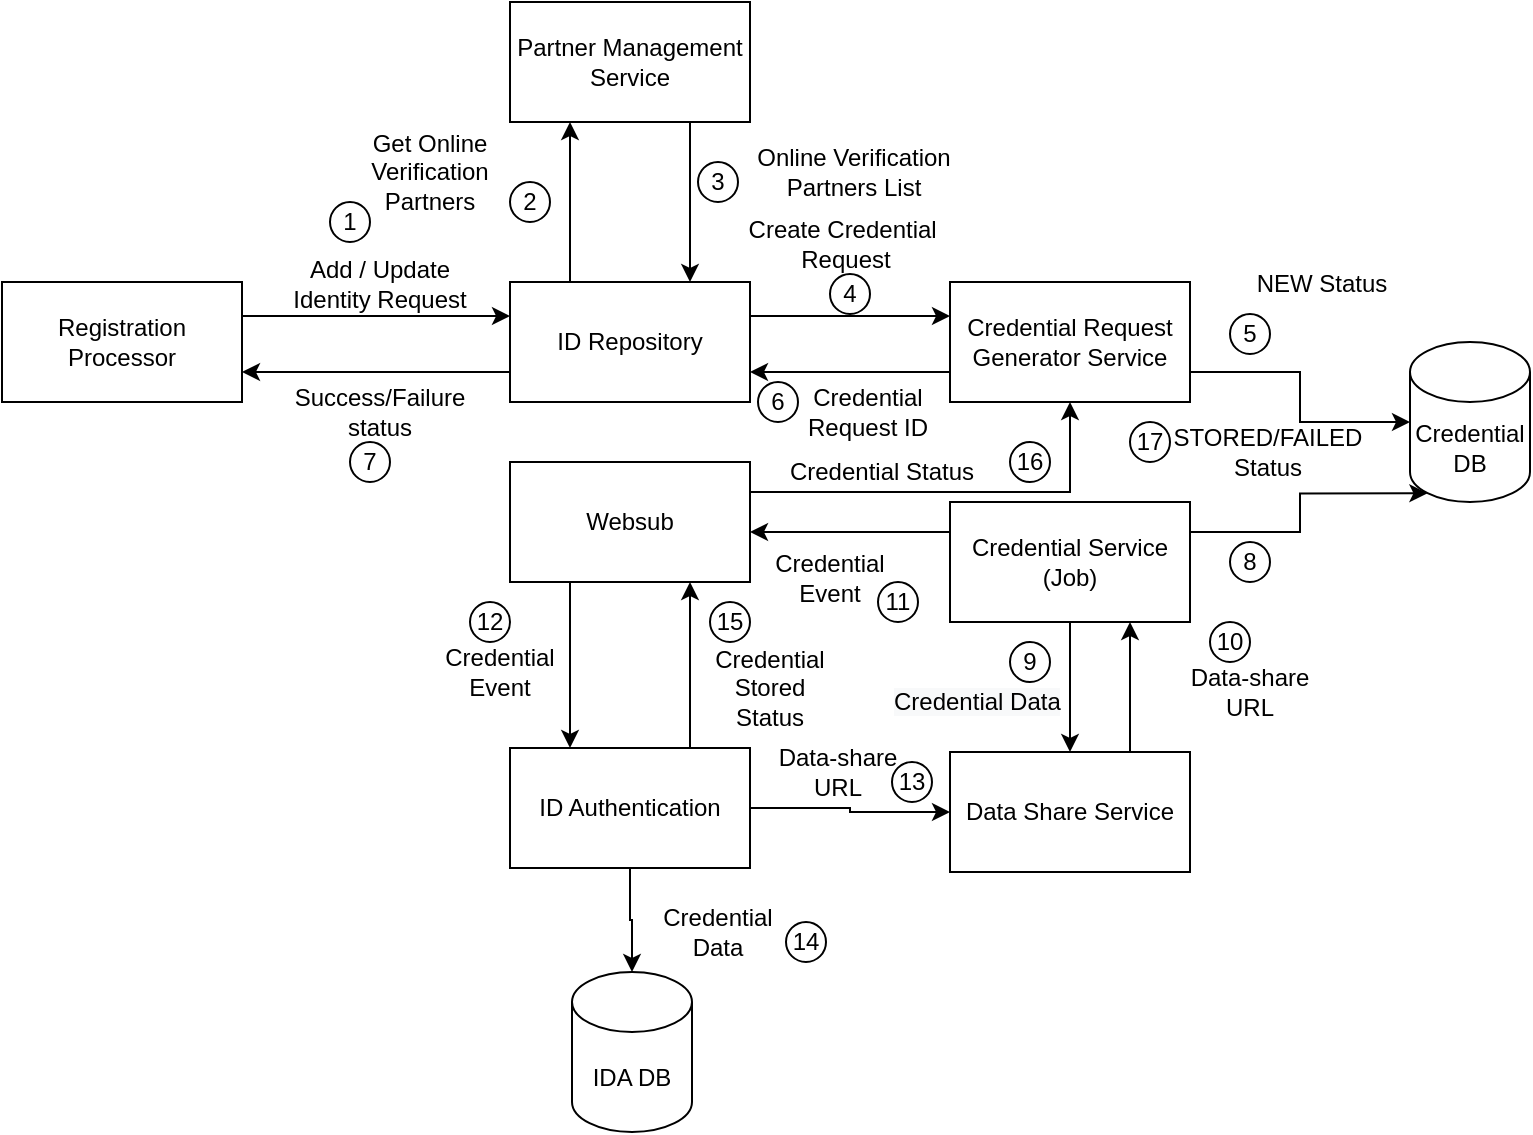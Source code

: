 <mxfile version="16.5.3" type="device"><diagram id="nsmT3PNoQU8JvnhOQlfl" name="Page-1"><mxGraphModel dx="782" dy="411" grid="1" gridSize="10" guides="1" tooltips="1" connect="1" arrows="1" fold="1" page="1" pageScale="1" pageWidth="827" pageHeight="1169" math="0" shadow="0"><root><mxCell id="0"/><mxCell id="1" parent="0"/><mxCell id="MXWugfOjqB2NSdrZS_m6-11" style="edgeStyle=orthogonalEdgeStyle;rounded=0;orthogonalLoop=1;jettySize=auto;html=1;exitX=0.25;exitY=1;exitDx=0;exitDy=0;entryX=0.25;entryY=0;entryDx=0;entryDy=0;" parent="1" source="MXWugfOjqB2NSdrZS_m6-1" target="MXWugfOjqB2NSdrZS_m6-10" edge="1"><mxGeometry relative="1" as="geometry"/></mxCell><mxCell id="zSmYZG-ffIdehZfoHpam-26" style="edgeStyle=orthogonalEdgeStyle;rounded=0;orthogonalLoop=1;jettySize=auto;html=1;exitX=1;exitY=0.25;exitDx=0;exitDy=0;" edge="1" parent="1" source="MXWugfOjqB2NSdrZS_m6-1" target="MXWugfOjqB2NSdrZS_m6-8"><mxGeometry relative="1" as="geometry"/></mxCell><mxCell id="MXWugfOjqB2NSdrZS_m6-1" value="Websub" style="rounded=0;whiteSpace=wrap;html=1;" parent="1" vertex="1"><mxGeometry x="280" y="250" width="120" height="60" as="geometry"/></mxCell><mxCell id="MXWugfOjqB2NSdrZS_m6-3" value="Registration Processor" style="rounded=0;whiteSpace=wrap;html=1;" parent="1" vertex="1"><mxGeometry x="26" y="160" width="120" height="60" as="geometry"/></mxCell><mxCell id="MXWugfOjqB2NSdrZS_m6-7" style="edgeStyle=orthogonalEdgeStyle;rounded=0;orthogonalLoop=1;jettySize=auto;html=1;exitX=1;exitY=0.5;exitDx=0;exitDy=0;" parent="1" edge="1"><mxGeometry relative="1" as="geometry"><mxPoint x="400" y="177" as="sourcePoint"/><mxPoint x="500" y="177" as="targetPoint"/></mxGeometry></mxCell><mxCell id="MXWugfOjqB2NSdrZS_m6-16" style="edgeStyle=orthogonalEdgeStyle;rounded=0;orthogonalLoop=1;jettySize=auto;html=1;exitX=0.25;exitY=0;exitDx=0;exitDy=0;entryX=0.25;entryY=1;entryDx=0;entryDy=0;" parent="1" source="MXWugfOjqB2NSdrZS_m6-4" target="MXWugfOjqB2NSdrZS_m6-15" edge="1"><mxGeometry relative="1" as="geometry"/></mxCell><mxCell id="MXWugfOjqB2NSdrZS_m6-20" style="edgeStyle=orthogonalEdgeStyle;rounded=0;orthogonalLoop=1;jettySize=auto;html=1;exitX=0;exitY=0.75;exitDx=0;exitDy=0;entryX=1;entryY=0.75;entryDx=0;entryDy=0;" parent="1" source="MXWugfOjqB2NSdrZS_m6-4" target="MXWugfOjqB2NSdrZS_m6-3" edge="1"><mxGeometry relative="1" as="geometry"/></mxCell><mxCell id="MXWugfOjqB2NSdrZS_m6-4" value="ID Repository" style="rounded=0;whiteSpace=wrap;html=1;" parent="1" vertex="1"><mxGeometry x="280" y="160" width="120" height="60" as="geometry"/></mxCell><mxCell id="MXWugfOjqB2NSdrZS_m6-6" value="" style="endArrow=classic;html=1;rounded=0;exitX=1;exitY=0.5;exitDx=0;exitDy=0;" parent="1" edge="1"><mxGeometry width="50" height="50" relative="1" as="geometry"><mxPoint x="146" y="177" as="sourcePoint"/><mxPoint x="280" y="177" as="targetPoint"/></mxGeometry></mxCell><mxCell id="MXWugfOjqB2NSdrZS_m6-23" style="edgeStyle=orthogonalEdgeStyle;rounded=0;orthogonalLoop=1;jettySize=auto;html=1;exitX=0;exitY=0.75;exitDx=0;exitDy=0;entryX=1;entryY=0.75;entryDx=0;entryDy=0;" parent="1" source="MXWugfOjqB2NSdrZS_m6-8" target="MXWugfOjqB2NSdrZS_m6-4" edge="1"><mxGeometry relative="1" as="geometry"/></mxCell><mxCell id="MXWugfOjqB2NSdrZS_m6-27" style="edgeStyle=orthogonalEdgeStyle;rounded=0;orthogonalLoop=1;jettySize=auto;html=1;exitX=1;exitY=0.75;exitDx=0;exitDy=0;" parent="1" source="MXWugfOjqB2NSdrZS_m6-8" target="MXWugfOjqB2NSdrZS_m6-26" edge="1"><mxGeometry relative="1" as="geometry"/></mxCell><mxCell id="MXWugfOjqB2NSdrZS_m6-8" value="Credential Request Generator Service" style="rounded=0;whiteSpace=wrap;html=1;" parent="1" vertex="1"><mxGeometry x="500" y="160" width="120" height="60" as="geometry"/></mxCell><mxCell id="MXWugfOjqB2NSdrZS_m6-28" style="edgeStyle=orthogonalEdgeStyle;rounded=0;orthogonalLoop=1;jettySize=auto;html=1;exitX=1;exitY=0.25;exitDx=0;exitDy=0;entryX=0.145;entryY=1;entryDx=0;entryDy=-4.35;entryPerimeter=0;" parent="1" source="MXWugfOjqB2NSdrZS_m6-9" target="MXWugfOjqB2NSdrZS_m6-26" edge="1"><mxGeometry relative="1" as="geometry"/></mxCell><mxCell id="MXWugfOjqB2NSdrZS_m6-29" style="edgeStyle=orthogonalEdgeStyle;rounded=0;orthogonalLoop=1;jettySize=auto;html=1;exitX=0;exitY=0.25;exitDx=0;exitDy=0;" parent="1" source="MXWugfOjqB2NSdrZS_m6-9" target="MXWugfOjqB2NSdrZS_m6-1" edge="1"><mxGeometry relative="1" as="geometry"><Array as="points"><mxPoint x="430" y="285"/><mxPoint x="430" y="285"/></Array></mxGeometry></mxCell><mxCell id="MXWugfOjqB2NSdrZS_m6-40" style="edgeStyle=orthogonalEdgeStyle;rounded=0;orthogonalLoop=1;jettySize=auto;html=1;exitX=0.5;exitY=1;exitDx=0;exitDy=0;entryX=0.5;entryY=0;entryDx=0;entryDy=0;" parent="1" source="MXWugfOjqB2NSdrZS_m6-9" target="MXWugfOjqB2NSdrZS_m6-39" edge="1"><mxGeometry relative="1" as="geometry"/></mxCell><mxCell id="MXWugfOjqB2NSdrZS_m6-9" value="Credential Service (Job)" style="rounded=0;whiteSpace=wrap;html=1;" parent="1" vertex="1"><mxGeometry x="500" y="270" width="120" height="60" as="geometry"/></mxCell><mxCell id="MXWugfOjqB2NSdrZS_m6-12" style="edgeStyle=orthogonalEdgeStyle;rounded=0;orthogonalLoop=1;jettySize=auto;html=1;exitX=0.75;exitY=0;exitDx=0;exitDy=0;entryX=0.75;entryY=1;entryDx=0;entryDy=0;" parent="1" source="MXWugfOjqB2NSdrZS_m6-10" target="MXWugfOjqB2NSdrZS_m6-1" edge="1"><mxGeometry relative="1" as="geometry"/></mxCell><mxCell id="MXWugfOjqB2NSdrZS_m6-41" style="edgeStyle=orthogonalEdgeStyle;rounded=0;orthogonalLoop=1;jettySize=auto;html=1;exitX=0.5;exitY=1;exitDx=0;exitDy=0;entryX=0.5;entryY=0;entryDx=0;entryDy=0;entryPerimeter=0;" parent="1" source="MXWugfOjqB2NSdrZS_m6-10" target="MXWugfOjqB2NSdrZS_m6-25" edge="1"><mxGeometry relative="1" as="geometry"/></mxCell><mxCell id="zSmYZG-ffIdehZfoHpam-21" style="edgeStyle=orthogonalEdgeStyle;rounded=0;orthogonalLoop=1;jettySize=auto;html=1;entryX=0;entryY=0.5;entryDx=0;entryDy=0;" edge="1" parent="1" source="MXWugfOjqB2NSdrZS_m6-10" target="MXWugfOjqB2NSdrZS_m6-39"><mxGeometry relative="1" as="geometry"/></mxCell><mxCell id="MXWugfOjqB2NSdrZS_m6-10" value="ID Authentication" style="rounded=0;whiteSpace=wrap;html=1;" parent="1" vertex="1"><mxGeometry x="280" y="393" width="120" height="60" as="geometry"/></mxCell><mxCell id="MXWugfOjqB2NSdrZS_m6-13" value="Add / Update Identity Request" style="text;html=1;strokeColor=none;fillColor=none;align=center;verticalAlign=middle;whiteSpace=wrap;rounded=0;" parent="1" vertex="1"><mxGeometry x="170" y="146" width="90" height="30" as="geometry"/></mxCell><mxCell id="MXWugfOjqB2NSdrZS_m6-18" style="edgeStyle=orthogonalEdgeStyle;rounded=0;orthogonalLoop=1;jettySize=auto;html=1;exitX=0.75;exitY=1;exitDx=0;exitDy=0;entryX=0.75;entryY=0;entryDx=0;entryDy=0;" parent="1" source="MXWugfOjqB2NSdrZS_m6-15" target="MXWugfOjqB2NSdrZS_m6-4" edge="1"><mxGeometry relative="1" as="geometry"/></mxCell><mxCell id="MXWugfOjqB2NSdrZS_m6-15" value="Partner Management Service" style="rounded=0;whiteSpace=wrap;html=1;" parent="1" vertex="1"><mxGeometry x="280" y="20" width="120" height="60" as="geometry"/></mxCell><mxCell id="MXWugfOjqB2NSdrZS_m6-17" value="Get Online Verification Partners" style="text;html=1;strokeColor=none;fillColor=none;align=center;verticalAlign=middle;whiteSpace=wrap;rounded=0;" parent="1" vertex="1"><mxGeometry x="190" y="90" width="100" height="30" as="geometry"/></mxCell><mxCell id="MXWugfOjqB2NSdrZS_m6-19" value="Online Verification Partners List" style="text;html=1;strokeColor=none;fillColor=none;align=center;verticalAlign=middle;whiteSpace=wrap;rounded=0;" parent="1" vertex="1"><mxGeometry x="394" y="90" width="116" height="30" as="geometry"/></mxCell><mxCell id="MXWugfOjqB2NSdrZS_m6-21" value="Success/Failure&lt;br&gt;status" style="text;html=1;strokeColor=none;fillColor=none;align=center;verticalAlign=middle;whiteSpace=wrap;rounded=0;" parent="1" vertex="1"><mxGeometry x="185" y="210" width="60" height="30" as="geometry"/></mxCell><mxCell id="MXWugfOjqB2NSdrZS_m6-22" value="Create Credential&amp;nbsp;&lt;br&gt;Request" style="text;html=1;strokeColor=none;fillColor=none;align=center;verticalAlign=middle;whiteSpace=wrap;rounded=0;" parent="1" vertex="1"><mxGeometry x="390" y="126" width="116" height="30" as="geometry"/></mxCell><mxCell id="MXWugfOjqB2NSdrZS_m6-24" value="Credential Request ID" style="text;html=1;strokeColor=none;fillColor=none;align=center;verticalAlign=middle;whiteSpace=wrap;rounded=0;" parent="1" vertex="1"><mxGeometry x="418" y="210" width="82" height="30" as="geometry"/></mxCell><mxCell id="MXWugfOjqB2NSdrZS_m6-25" value="IDA DB" style="shape=cylinder3;whiteSpace=wrap;html=1;boundedLbl=1;backgroundOutline=1;size=15;" parent="1" vertex="1"><mxGeometry x="311" y="505" width="60" height="80" as="geometry"/></mxCell><mxCell id="MXWugfOjqB2NSdrZS_m6-26" value="Credential DB" style="shape=cylinder3;whiteSpace=wrap;html=1;boundedLbl=1;backgroundOutline=1;size=15;" parent="1" vertex="1"><mxGeometry x="730" y="190" width="60" height="80" as="geometry"/></mxCell><mxCell id="MXWugfOjqB2NSdrZS_m6-30" value="Credential Event" style="text;html=1;strokeColor=none;fillColor=none;align=center;verticalAlign=middle;whiteSpace=wrap;rounded=0;" parent="1" vertex="1"><mxGeometry x="410" y="293" width="60" height="30" as="geometry"/></mxCell><mxCell id="MXWugfOjqB2NSdrZS_m6-31" value="Credential Event" style="text;html=1;strokeColor=none;fillColor=none;align=center;verticalAlign=middle;whiteSpace=wrap;rounded=0;" parent="1" vertex="1"><mxGeometry x="245" y="340" width="60" height="30" as="geometry"/></mxCell><mxCell id="MXWugfOjqB2NSdrZS_m6-33" value="Credential Data" style="text;html=1;strokeColor=none;fillColor=none;align=center;verticalAlign=middle;whiteSpace=wrap;rounded=0;" parent="1" vertex="1"><mxGeometry x="354" y="470" width="60" height="30" as="geometry"/></mxCell><mxCell id="MXWugfOjqB2NSdrZS_m6-34" value="Credential Stored Status" style="text;html=1;strokeColor=none;fillColor=none;align=center;verticalAlign=middle;whiteSpace=wrap;rounded=0;" parent="1" vertex="1"><mxGeometry x="380" y="348" width="60" height="30" as="geometry"/></mxCell><mxCell id="MXWugfOjqB2NSdrZS_m6-42" style="edgeStyle=orthogonalEdgeStyle;rounded=0;orthogonalLoop=1;jettySize=auto;html=1;exitX=0.75;exitY=0;exitDx=0;exitDy=0;entryX=0.75;entryY=1;entryDx=0;entryDy=0;" parent="1" source="MXWugfOjqB2NSdrZS_m6-39" target="MXWugfOjqB2NSdrZS_m6-9" edge="1"><mxGeometry relative="1" as="geometry"/></mxCell><mxCell id="MXWugfOjqB2NSdrZS_m6-39" value="Data Share Service" style="rounded=0;whiteSpace=wrap;html=1;" parent="1" vertex="1"><mxGeometry x="500" y="395" width="120" height="60" as="geometry"/></mxCell><mxCell id="MXWugfOjqB2NSdrZS_m6-43" value="&lt;span style=&quot;color: rgb(0, 0, 0); font-family: helvetica; font-size: 12px; font-style: normal; font-weight: 400; letter-spacing: normal; text-align: center; text-indent: 0px; text-transform: none; word-spacing: 0px; background-color: rgb(248, 249, 250); display: inline; float: none;&quot;&gt;Credential Data&lt;/span&gt;" style="text;whiteSpace=wrap;html=1;" parent="1" vertex="1"><mxGeometry x="470" y="356" width="110" height="30" as="geometry"/></mxCell><mxCell id="MXWugfOjqB2NSdrZS_m6-44" value="Data-share URL" style="text;html=1;strokeColor=none;fillColor=none;align=center;verticalAlign=middle;whiteSpace=wrap;rounded=0;" parent="1" vertex="1"><mxGeometry x="610" y="350" width="80" height="30" as="geometry"/></mxCell><mxCell id="MXWugfOjqB2NSdrZS_m6-46" value="Data-share URL" style="text;html=1;strokeColor=none;fillColor=none;align=center;verticalAlign=middle;whiteSpace=wrap;rounded=0;" parent="1" vertex="1"><mxGeometry x="404" y="390" width="80" height="30" as="geometry"/></mxCell><mxCell id="zSmYZG-ffIdehZfoHpam-1" value="1" style="ellipse;whiteSpace=wrap;html=1;aspect=fixed;" vertex="1" parent="1"><mxGeometry x="190" y="120" width="20" height="20" as="geometry"/></mxCell><mxCell id="zSmYZG-ffIdehZfoHpam-4" value="2" style="ellipse;whiteSpace=wrap;html=1;aspect=fixed;" vertex="1" parent="1"><mxGeometry x="280" y="110" width="20" height="20" as="geometry"/></mxCell><mxCell id="zSmYZG-ffIdehZfoHpam-6" value="3" style="ellipse;whiteSpace=wrap;html=1;aspect=fixed;" vertex="1" parent="1"><mxGeometry x="374" y="100" width="20" height="20" as="geometry"/></mxCell><mxCell id="zSmYZG-ffIdehZfoHpam-7" value="4" style="ellipse;whiteSpace=wrap;html=1;aspect=fixed;" vertex="1" parent="1"><mxGeometry x="440" y="156" width="20" height="20" as="geometry"/></mxCell><mxCell id="zSmYZG-ffIdehZfoHpam-8" value="6" style="ellipse;whiteSpace=wrap;html=1;aspect=fixed;" vertex="1" parent="1"><mxGeometry x="404" y="210" width="20" height="20" as="geometry"/></mxCell><mxCell id="zSmYZG-ffIdehZfoHpam-11" value="7" style="ellipse;whiteSpace=wrap;html=1;aspect=fixed;" vertex="1" parent="1"><mxGeometry x="200" y="240" width="20" height="20" as="geometry"/></mxCell><mxCell id="zSmYZG-ffIdehZfoHpam-12" value="5" style="ellipse;whiteSpace=wrap;html=1;aspect=fixed;" vertex="1" parent="1"><mxGeometry x="640" y="176" width="20" height="20" as="geometry"/></mxCell><mxCell id="zSmYZG-ffIdehZfoHpam-13" value="8" style="ellipse;whiteSpace=wrap;html=1;aspect=fixed;" vertex="1" parent="1"><mxGeometry x="640" y="290" width="20" height="20" as="geometry"/></mxCell><mxCell id="zSmYZG-ffIdehZfoHpam-14" value="9" style="ellipse;whiteSpace=wrap;html=1;aspect=fixed;" vertex="1" parent="1"><mxGeometry x="530" y="340" width="20" height="20" as="geometry"/></mxCell><mxCell id="zSmYZG-ffIdehZfoHpam-15" value="10" style="ellipse;whiteSpace=wrap;html=1;aspect=fixed;" vertex="1" parent="1"><mxGeometry x="630" y="330" width="20" height="20" as="geometry"/></mxCell><mxCell id="zSmYZG-ffIdehZfoHpam-16" value="11" style="ellipse;whiteSpace=wrap;html=1;aspect=fixed;" vertex="1" parent="1"><mxGeometry x="464" y="310" width="20" height="20" as="geometry"/></mxCell><mxCell id="zSmYZG-ffIdehZfoHpam-17" value="12" style="ellipse;whiteSpace=wrap;html=1;aspect=fixed;" vertex="1" parent="1"><mxGeometry x="260" y="320" width="20" height="20" as="geometry"/></mxCell><mxCell id="zSmYZG-ffIdehZfoHpam-19" value="15" style="ellipse;whiteSpace=wrap;html=1;aspect=fixed;" vertex="1" parent="1"><mxGeometry x="380" y="320" width="20" height="20" as="geometry"/></mxCell><mxCell id="zSmYZG-ffIdehZfoHpam-22" value="13" style="ellipse;whiteSpace=wrap;html=1;aspect=fixed;" vertex="1" parent="1"><mxGeometry x="471" y="400" width="20" height="20" as="geometry"/></mxCell><mxCell id="zSmYZG-ffIdehZfoHpam-23" value="14" style="ellipse;whiteSpace=wrap;html=1;aspect=fixed;" vertex="1" parent="1"><mxGeometry x="418" y="480" width="20" height="20" as="geometry"/></mxCell><mxCell id="zSmYZG-ffIdehZfoHpam-27" value="16" style="ellipse;whiteSpace=wrap;html=1;aspect=fixed;" vertex="1" parent="1"><mxGeometry x="530" y="240" width="20" height="20" as="geometry"/></mxCell><mxCell id="zSmYZG-ffIdehZfoHpam-28" value="Credential Status" style="text;html=1;strokeColor=none;fillColor=none;align=center;verticalAlign=middle;whiteSpace=wrap;rounded=0;" vertex="1" parent="1"><mxGeometry x="410" y="240" width="112" height="30" as="geometry"/></mxCell><mxCell id="zSmYZG-ffIdehZfoHpam-29" value="17" style="ellipse;whiteSpace=wrap;html=1;aspect=fixed;" vertex="1" parent="1"><mxGeometry x="590" y="230" width="20" height="20" as="geometry"/></mxCell><mxCell id="zSmYZG-ffIdehZfoHpam-30" value="NEW Status" style="text;html=1;strokeColor=none;fillColor=none;align=center;verticalAlign=middle;whiteSpace=wrap;rounded=0;" vertex="1" parent="1"><mxGeometry x="630" y="146" width="112" height="30" as="geometry"/></mxCell><mxCell id="zSmYZG-ffIdehZfoHpam-31" value="STORED/FAILED Status" style="text;html=1;strokeColor=none;fillColor=none;align=center;verticalAlign=middle;whiteSpace=wrap;rounded=0;" vertex="1" parent="1"><mxGeometry x="603" y="230" width="112" height="30" as="geometry"/></mxCell></root></mxGraphModel></diagram></mxfile>
